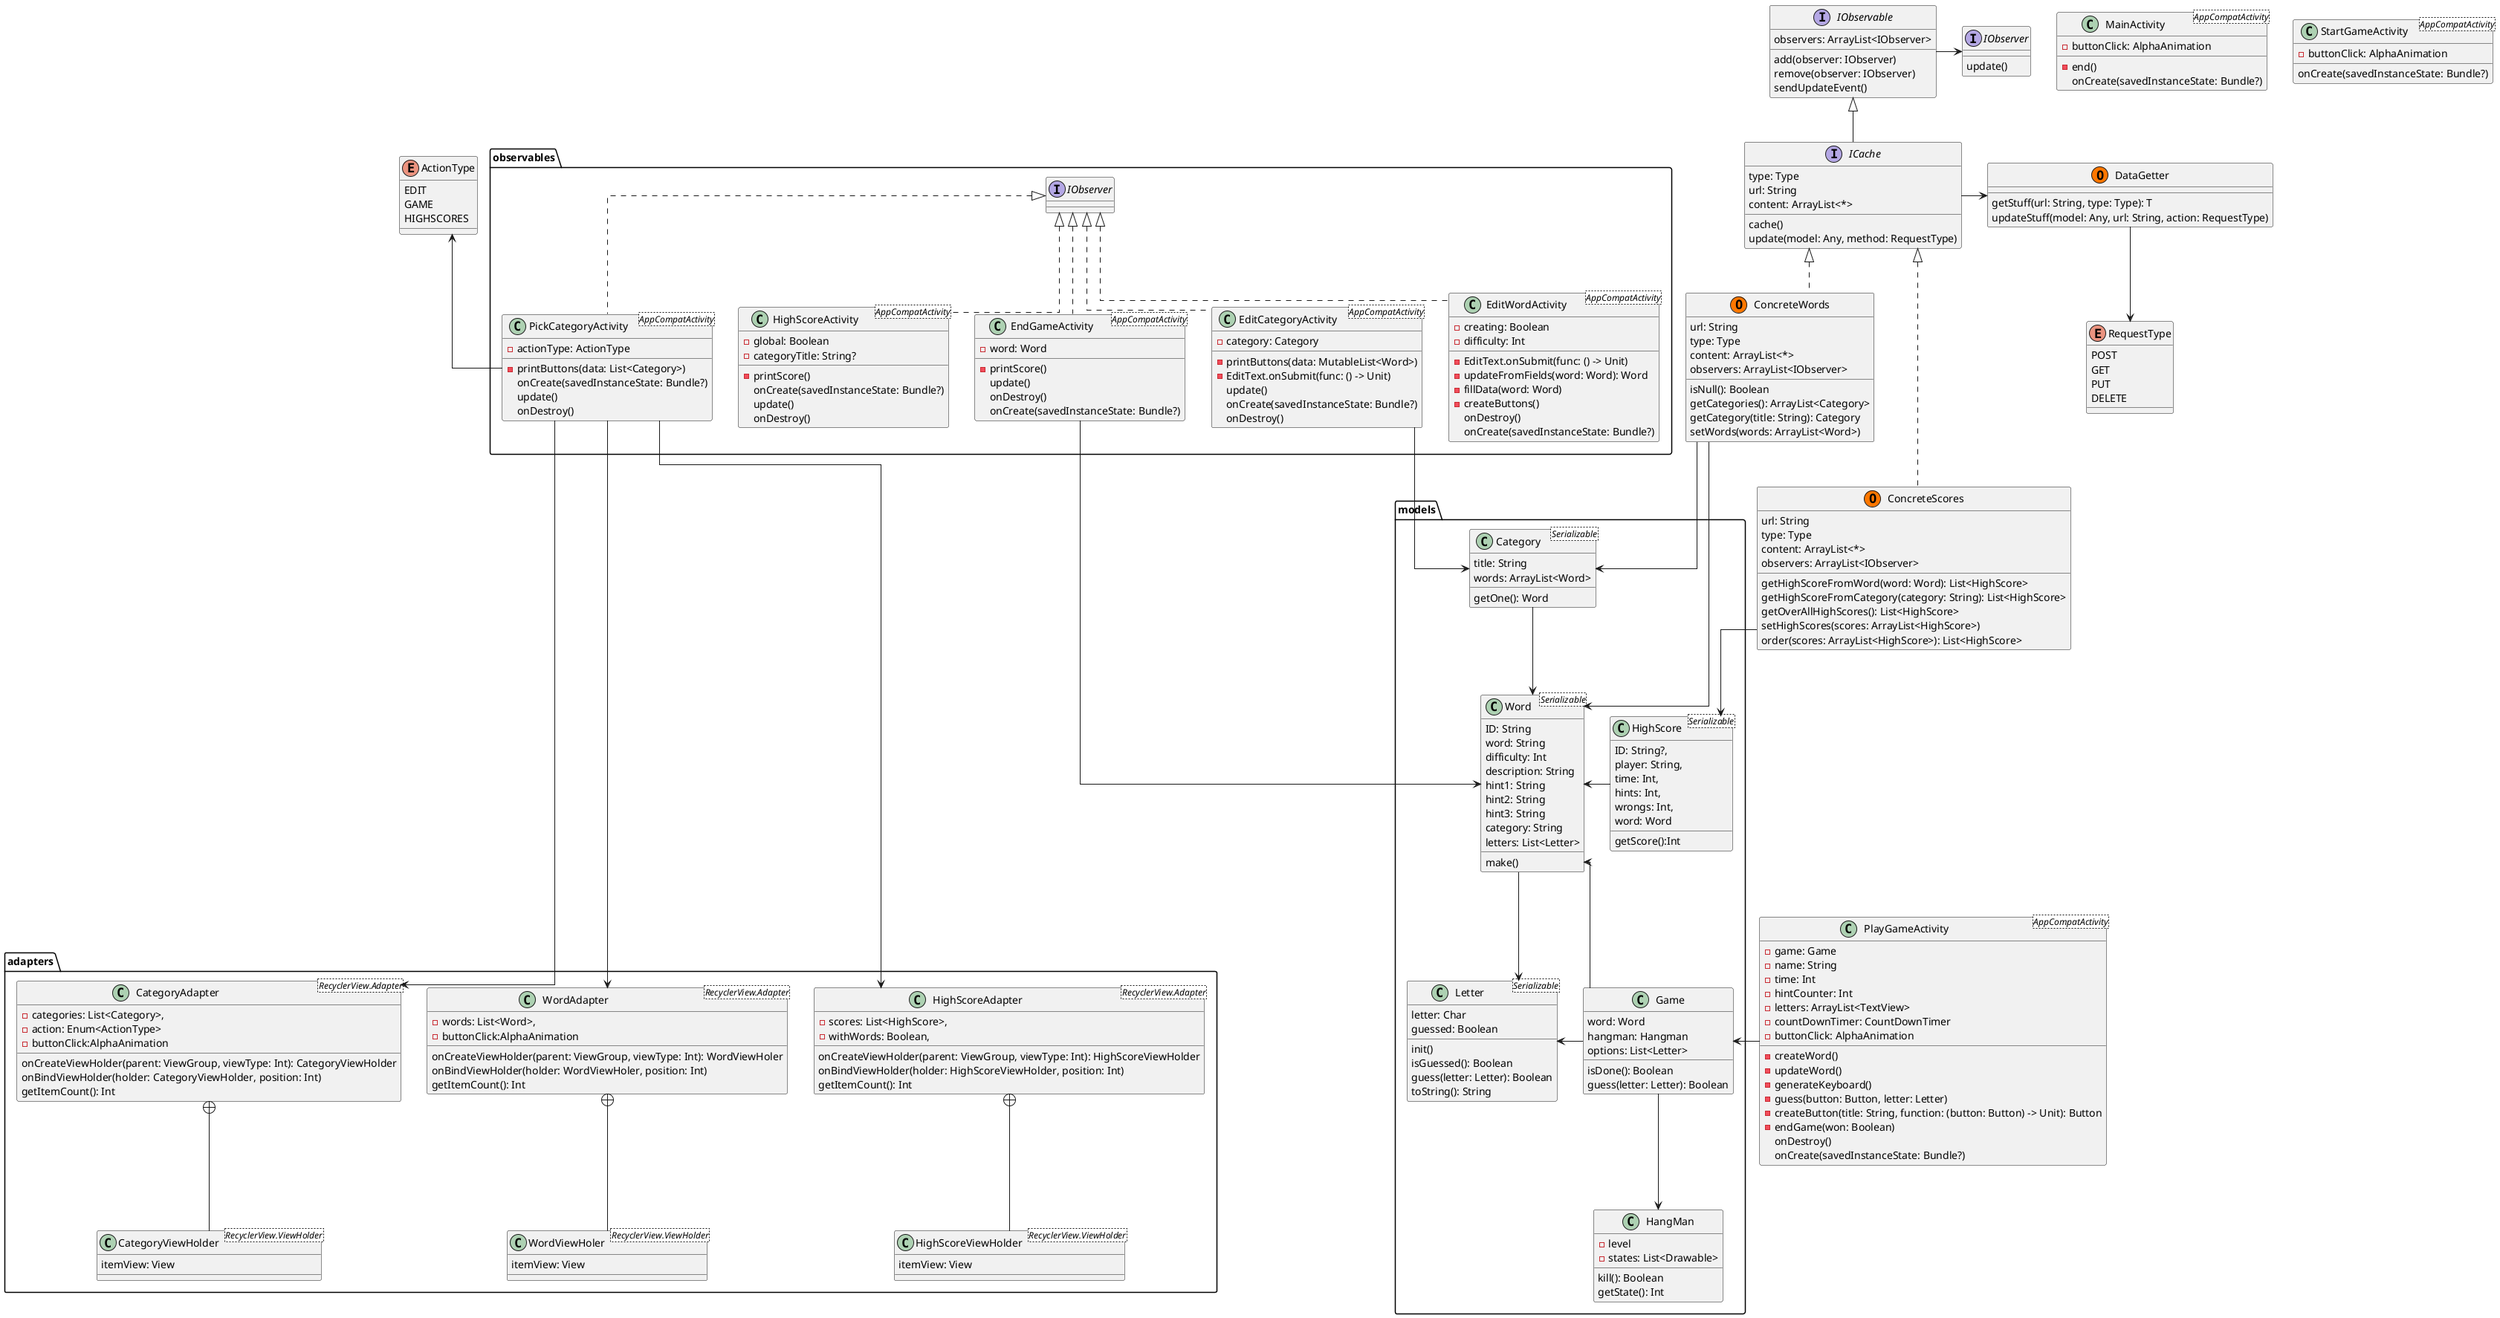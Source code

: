 @startuml
skinparam linetype ortho
class ConcreteScores << (O,#FF7700) >> implements ICache {
    url: String
    type: Type
    content: ArrayList<*>
    observers: ArrayList<IObserver>
    getHighScoreFromWord(word: Word): List<HighScore>
    getHighScoreFromCategory(category: String): List<HighScore>
    getOverAllHighScores(): List<HighScore>
    setHighScores(scores: ArrayList<HighScore>)
    order(scores: ArrayList<HighScore>): List<HighScore>
}

ConcreteScores -d-> models.HighScore

class ConcreteWords << (O,#FF7700) >> implements ICache {
    url: String
    type: Type
    content: ArrayList<*>
    observers: ArrayList<IObserver>
    isNull(): Boolean
    getCategories(): ArrayList<Category>
    getCategory(title: String): Category
    setWords(words: ArrayList<Word>)
}

ConcreteWords --> models.Word
ConcreteWords --> models.Category

interface ICache implements IObservable {
    type: Type
    url: String
    content: ArrayList<*>
    cache()
    update(model: Any, method: RequestType)
}

ICache -> DataGetter

interface IObservable {
    observers: ArrayList<IObserver>
    add(observer: IObserver)
    remove(observer: IObserver)
    sendUpdateEvent()
}

IObservable --r-> IObserver

interface IObserver {
    update()
}

class models.Category <Serializable> {
    title: String
    words: ArrayList<Word>
    getOne(): Word
}

models.Category --> models.Word

class models.Game {
    word: Word
    hangman: Hangman
    options: List<Letter>
    isDone(): Boolean
    guess(letter: Letter): Boolean
}

models.Game -l-> models.Word
models.Game -l-> models.Letter
models.Game --> models.HangMan

class models.HangMan {
    - level
    - states: List<Drawable>
    kill(): Boolean
    getState(): Int
}

class models.HighScore <Serializable>{
    ID: String?,
    player: String,
    time: Int,
    hints: Int,
    wrongs: Int,
    word: Word
    getScore():Int
}

models.HighScore -r-> models.Word

class models.Letter <Serializable>{
    letter: Char
    guessed: Boolean
    init()
    isGuessed(): Boolean
    guess(letter: Letter): Boolean
    toString(): String
}

class models.Word <Serializable> {
    ID: String 
    word: String 
    difficulty: Int 
    description: String 
    hint1: String 
    hint2: String 
    hint3: String 
    category: String 
    letters: List<Letter>
    make()
}

models.Word --> models.Letter

class DataGetter << (O,#FF7700) >> {
    getStuff(url: String, type: Type): T
    updateStuff(model: Any, url: String, action: RequestType)
}

DataGetter -d-> RequestType

enum ActionType {
    EDIT
    GAME
    HIGHSCORES
}

enum RequestType {
    POST
    GET
    PUT
    DELETE
}

package adapters {

class CategoryAdapter <RecyclerView.Adapter> {
    - categories: List<Category>,
    - action: Enum<ActionType>
    - buttonClick:AlphaAnimation
    onCreateViewHolder(parent: ViewGroup, viewType: Int): CategoryViewHolder
    onBindViewHolder(holder: CategoryViewHolder, position: Int)
    getItemCount(): Int
}

CategoryAdapter +-- CategoryViewHolder

class CategoryViewHolder <RecyclerView.ViewHolder>{
    itemView: View
}

class WordAdapter <RecyclerView.Adapter> {
    - words: List<Word>,
    - buttonClick:AlphaAnimation
    onCreateViewHolder(parent: ViewGroup, viewType: Int): WordViewHoler
    onBindViewHolder(holder: WordViewHoler, position: Int)
    getItemCount(): Int
}

WordAdapter +-- WordViewHoler

class WordViewHoler <RecyclerView.ViewHolder> {
    itemView: View
}

class HighScoreAdapter <RecyclerView.Adapter> {
    - scores: List<HighScore>,
    - withWords: Boolean,
    onCreateViewHolder(parent: ViewGroup, viewType: Int): HighScoreViewHolder
    onBindViewHolder(holder: HighScoreViewHolder, position: Int)
    getItemCount(): Int
}

HighScoreAdapter +-- HighScoreViewHolder

class HighScoreViewHolder <RecyclerView.ViewHolder>{
    itemView: View
}

}

package observables {

class EditCategoryActivity <AppCompatActivity> implements IObserver {
    - category: Category
    - printButtons(data: MutableList<Word>) 
    - EditText.onSubmit(func: () -> Unit) 
    update() 
    onCreate(savedInstanceState: Bundle?) 
    onDestroy() 
}

EditCategoryActivity --> models.Category

class EditWordActivity <AppCompatActivity> implements IObserver {
    - creating: Boolean 
    - difficulty: Int
    - EditText.onSubmit(func: () -> Unit) 
    - updateFromFields(word: Word): Word 
    - fillData(word: Word) 
    - createButtons() 
    onDestroy() 
    onCreate(savedInstanceState: Bundle?) 
}

class EndGameActivity <AppCompatActivity> implements IObserver {
    - word: Word
    - printScore() 
    update() 
    onDestroy() 
    onCreate(savedInstanceState: Bundle?) 
    
}

EndGameActivity -l-> models.Word

class HighScoreActivity <AppCompatActivity> implements IObserver {
    - global: Boolean
    - categoryTitle: String?
    - printScore() 
    onCreate(savedInstanceState: Bundle?) 
    update() 
    onDestroy() 
}

class PickCategoryActivity <AppCompatActivity> implements IObserver {
    - actionType: ActionType
    - printButtons(data: List<Category>) 
    onCreate(savedInstanceState: Bundle?) 
    update() 
    onDestroy() 
}

PickCategoryActivity -u-> ActionType
PickCategoryActivity ----> WordAdapter
PickCategoryActivity ----> CategoryAdapter
PickCategoryActivity ----> HighScoreAdapter

}

class MainActivity <AppCompatActivity> {
    - buttonClick: AlphaAnimation
    - end() 
    onCreate(savedInstanceState: Bundle?) 
}
class PlayGameActivity <AppCompatActivity> {
    - game: Game
    - name: String
    - time: Int
    - hintCounter: Int
    - letters: ArrayList<TextView>
    - countDownTimer: CountDownTimer
    - buttonClick: AlphaAnimation
    - createWord() 
    - updateWord() 
    - generateKeyboard() 
    - guess(button: Button, letter: Letter) 
    - createButton(title: String, function: (button: Button) -> Unit): Button 
    - endGame(won: Boolean) 
    onDestroy() 
    onCreate(savedInstanceState: Bundle?) 
}

PlayGameActivity -l-> models.Game
class StartGameActivity <AppCompatActivity> {
    - buttonClick: AlphaAnimation
    onCreate(savedInstanceState: Bundle?) 
}


@enduml
